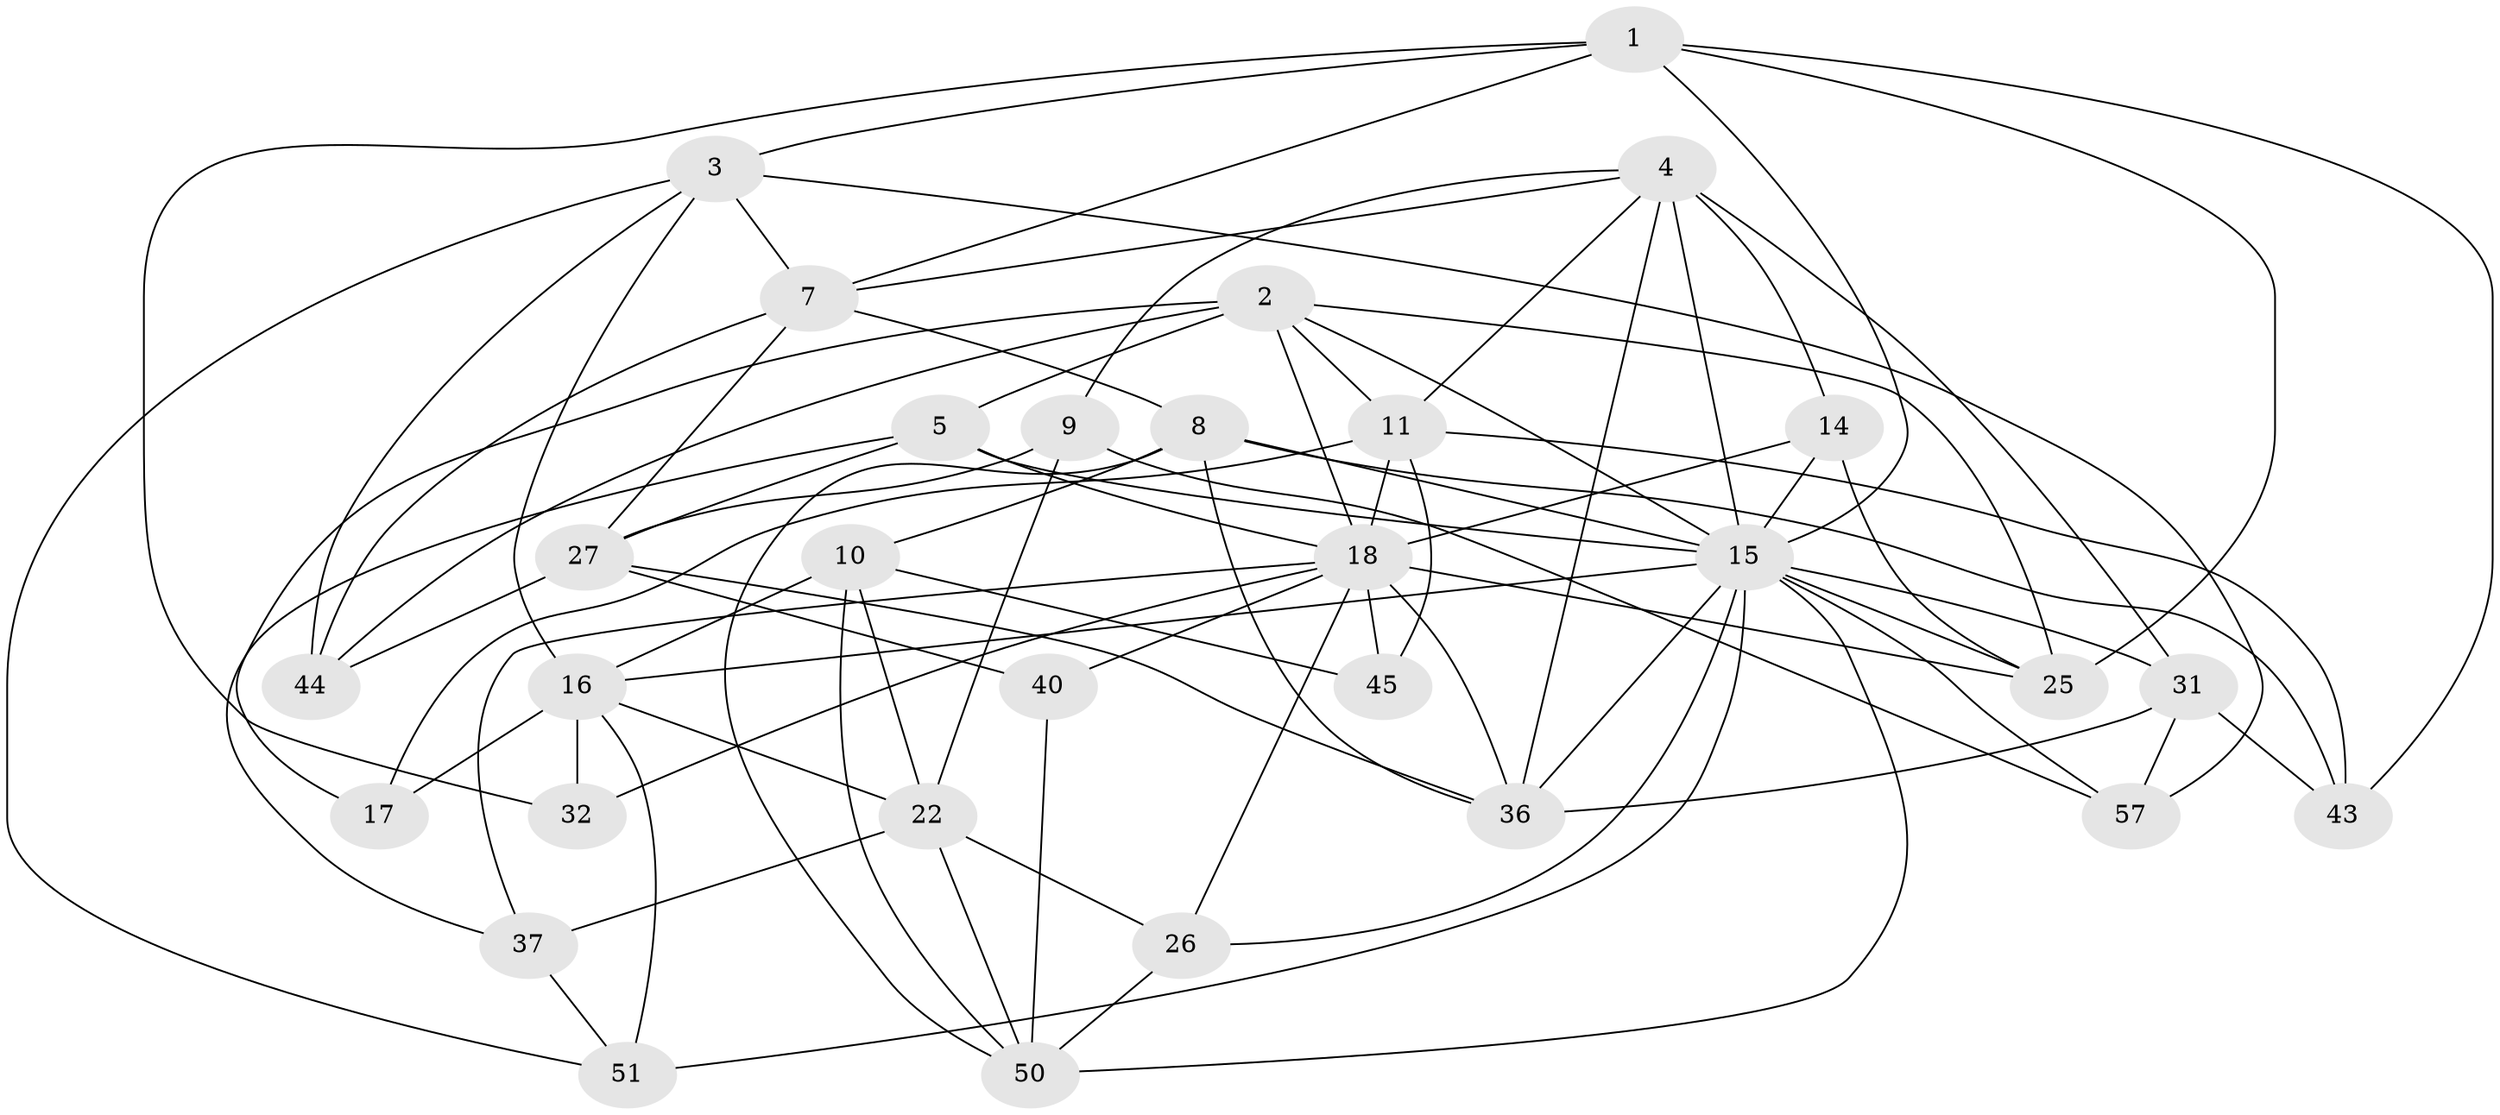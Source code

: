 // original degree distribution, {4: 1.0}
// Generated by graph-tools (version 1.1) at 2025/16/03/09/25 04:16:36]
// undirected, 30 vertices, 82 edges
graph export_dot {
graph [start="1"]
  node [color=gray90,style=filled];
  1 [super="+33"];
  2 [super="+29+12"];
  3 [super="+24"];
  4 [super="+47+6"];
  5 [super="+49"];
  7 [super="+13"];
  8 [super="+54"];
  9;
  10 [super="+39"];
  11 [super="+28+35"];
  14;
  15 [super="+21+19"];
  16 [super="+20"];
  17;
  18 [super="+41+34"];
  22 [super="+42"];
  25 [super="+56"];
  26;
  27 [super="+60"];
  31 [super="+38"];
  32;
  36 [super="+48"];
  37;
  40;
  43;
  44;
  45;
  50 [super="+59"];
  51;
  57;
  1 -- 25;
  1 -- 3;
  1 -- 15;
  1 -- 32;
  1 -- 43;
  1 -- 7;
  2 -- 17;
  2 -- 44;
  2 -- 11;
  2 -- 25;
  2 -- 5 [weight=2];
  2 -- 15;
  2 -- 18;
  3 -- 57;
  3 -- 44;
  3 -- 51;
  3 -- 16;
  3 -- 7;
  4 -- 31 [weight=2];
  4 -- 9;
  4 -- 7;
  4 -- 36;
  4 -- 14;
  4 -- 11;
  4 -- 15;
  5 -- 37;
  5 -- 27;
  5 -- 15;
  5 -- 18;
  7 -- 8;
  7 -- 27;
  7 -- 44;
  8 -- 50;
  8 -- 10;
  8 -- 43;
  8 -- 15;
  8 -- 36;
  9 -- 57;
  9 -- 27;
  9 -- 22;
  10 -- 45 [weight=2];
  10 -- 50;
  10 -- 22;
  10 -- 16;
  11 -- 17 [weight=2];
  11 -- 45;
  11 -- 43;
  11 -- 18 [weight=2];
  14 -- 15;
  14 -- 25;
  14 -- 18;
  15 -- 16;
  15 -- 36;
  15 -- 51;
  15 -- 57;
  15 -- 26;
  15 -- 25;
  15 -- 31;
  15 -- 50;
  16 -- 32 [weight=2];
  16 -- 17;
  16 -- 51;
  16 -- 22;
  18 -- 40 [weight=2];
  18 -- 25 [weight=2];
  18 -- 36;
  18 -- 37;
  18 -- 45;
  18 -- 32;
  18 -- 26;
  22 -- 26;
  22 -- 37;
  22 -- 50;
  26 -- 50;
  27 -- 40;
  27 -- 44;
  27 -- 36;
  31 -- 43;
  31 -- 57;
  31 -- 36;
  37 -- 51;
  40 -- 50;
}
